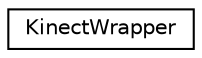 digraph "Graphical Class Hierarchy"
{
  edge [fontname="Helvetica",fontsize="10",labelfontname="Helvetica",labelfontsize="10"];
  node [fontname="Helvetica",fontsize="10",shape=record];
  rankdir="LR";
  Node0 [label="KinectWrapper",height=0.2,width=0.4,color="black", fillcolor="white", style="filled",URL="$class_kinect_wrapper.html"];
}

